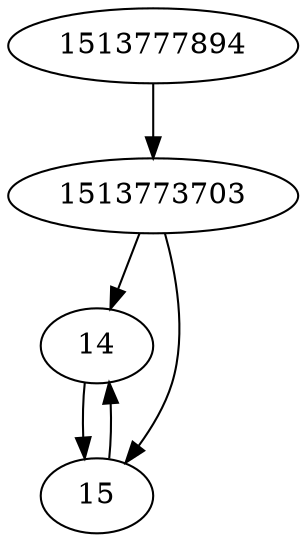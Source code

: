 strict digraph  {
1513773703;
14;
1513777894;
15;
1513773703 -> 14;
1513773703 -> 15;
14 -> 15;
1513777894 -> 1513773703;
15 -> 14;
}
